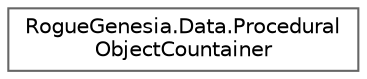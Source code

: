 digraph "Graphical Class Hierarchy"
{
 // LATEX_PDF_SIZE
  bgcolor="transparent";
  edge [fontname=Helvetica,fontsize=10,labelfontname=Helvetica,labelfontsize=10];
  node [fontname=Helvetica,fontsize=10,shape=box,height=0.2,width=0.4];
  rankdir="LR";
  Node0 [label="RogueGenesia.Data.Procedural\lObjectCountainer",height=0.2,width=0.4,color="grey40", fillcolor="white", style="filled",URL="$class_rogue_genesia_1_1_data_1_1_procedural_object_countainer.html",tooltip=" "];
}
